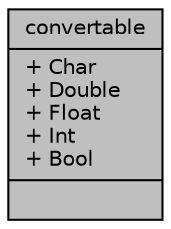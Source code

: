 digraph "convertable"
{
 // LATEX_PDF_SIZE
  edge [fontname="Helvetica",fontsize="10",labelfontname="Helvetica",labelfontsize="10"];
  node [fontname="Helvetica",fontsize="10",shape=record];
  Node1 [label="{convertable\n|+ Char\l+ Double\l+ Float\l+ Int\l+ Bool\l|}",height=0.2,width=0.4,color="black", fillcolor="grey75", style="filled", fontcolor="black",tooltip=" "];
}
